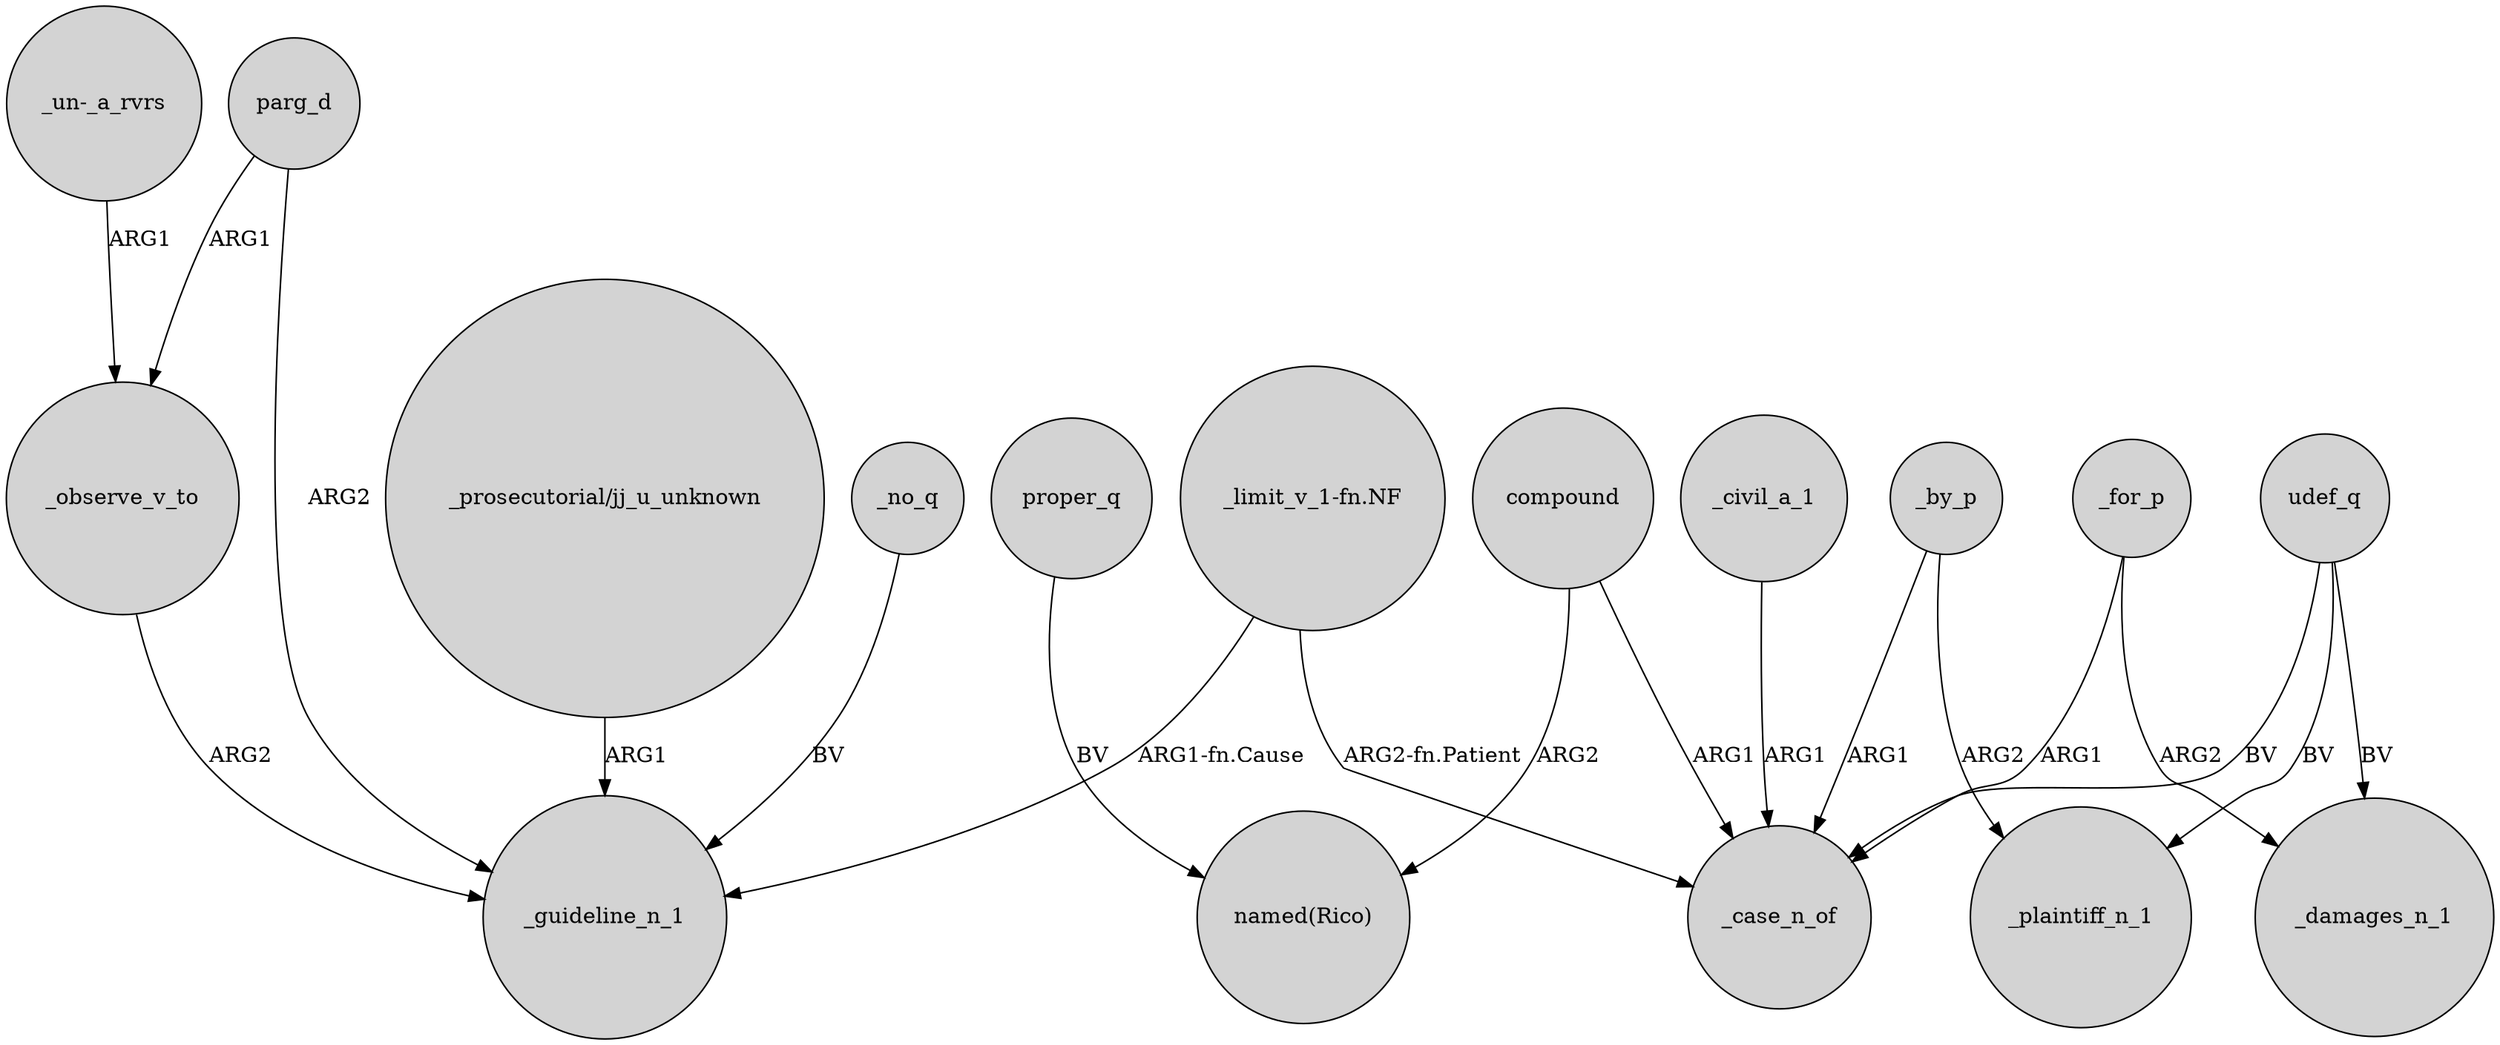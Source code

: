 digraph {
	node [shape=circle style=filled]
	parg_d -> _guideline_n_1 [label=ARG2]
	proper_q -> "named(Rico)" [label=BV]
	compound -> "named(Rico)" [label=ARG2]
	_for_p -> _case_n_of [label=ARG1]
	"_limit_v_1-fn.NF" -> _guideline_n_1 [label="ARG1-fn.Cause"]
	udef_q -> _damages_n_1 [label=BV]
	"_prosecutorial/jj_u_unknown" -> _guideline_n_1 [label=ARG1]
	_by_p -> _plaintiff_n_1 [label=ARG2]
	udef_q -> _plaintiff_n_1 [label=BV]
	compound -> _case_n_of [label=ARG1]
	"_limit_v_1-fn.NF" -> _case_n_of [label="ARG2-fn.Patient"]
	parg_d -> _observe_v_to [label=ARG1]
	_for_p -> _damages_n_1 [label=ARG2]
	_civil_a_1 -> _case_n_of [label=ARG1]
	_by_p -> _case_n_of [label=ARG1]
	_no_q -> _guideline_n_1 [label=BV]
	udef_q -> _case_n_of [label=BV]
	"_un-_a_rvrs" -> _observe_v_to [label=ARG1]
	_observe_v_to -> _guideline_n_1 [label=ARG2]
}
